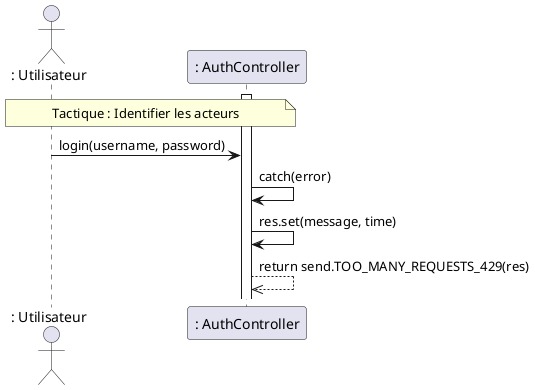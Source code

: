 @startuml RDTQ Sécurité : Résister aux attaques

actor ": Utilisateur" as user
participant ": AuthController" as auth

note over user, auth : Tactique : Identifier les acteurs
activate auth
user -> auth : login(username, password)
auth -> auth : catch(error)
auth -> auth : res.set(message, time)
auth -->> auth : return send.TOO_MANY_REQUESTS_429(res)



@enduml